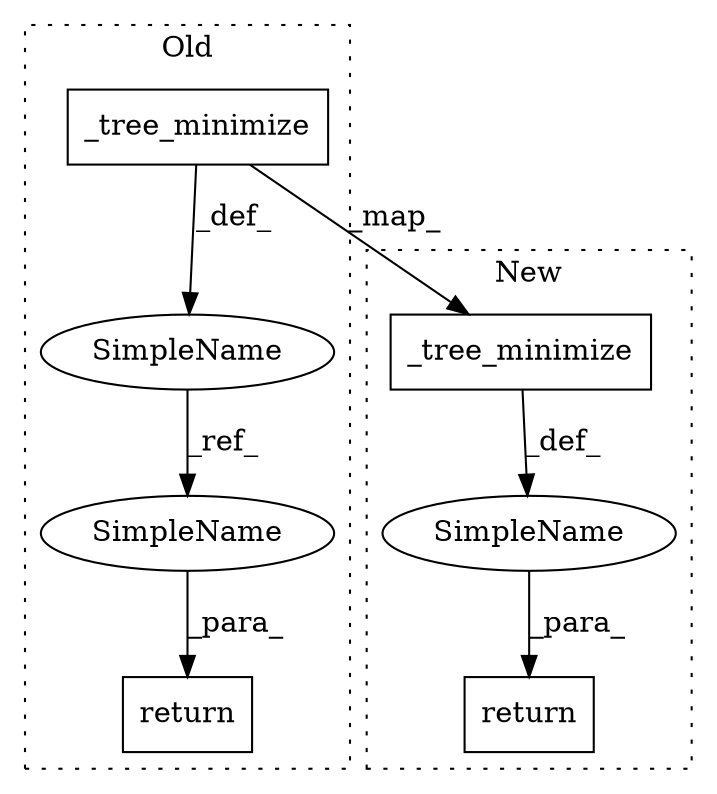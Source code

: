 digraph G {
subgraph cluster0 {
1 [label="_tree_minimize" a="32" s="6817,6935" l="15,1" shape="box"];
5 [label="SimpleName" a="42" s="6813" l="3" shape="ellipse"];
6 [label="return" a="41" s="6963" l="7" shape="box"];
7 [label="SimpleName" a="42" s="6970" l="3" shape="ellipse"];
label = "Old";
style="dotted";
}
subgraph cluster1 {
2 [label="_tree_minimize" a="32" s="6983,7116" l="15,1" shape="box"];
3 [label="SimpleName" a="42" s="" l="" shape="ellipse"];
4 [label="return" a="41" s="6976" l="7" shape="box"];
label = "New";
style="dotted";
}
1 -> 5 [label="_def_"];
1 -> 2 [label="_map_"];
2 -> 3 [label="_def_"];
3 -> 4 [label="_para_"];
5 -> 7 [label="_ref_"];
7 -> 6 [label="_para_"];
}